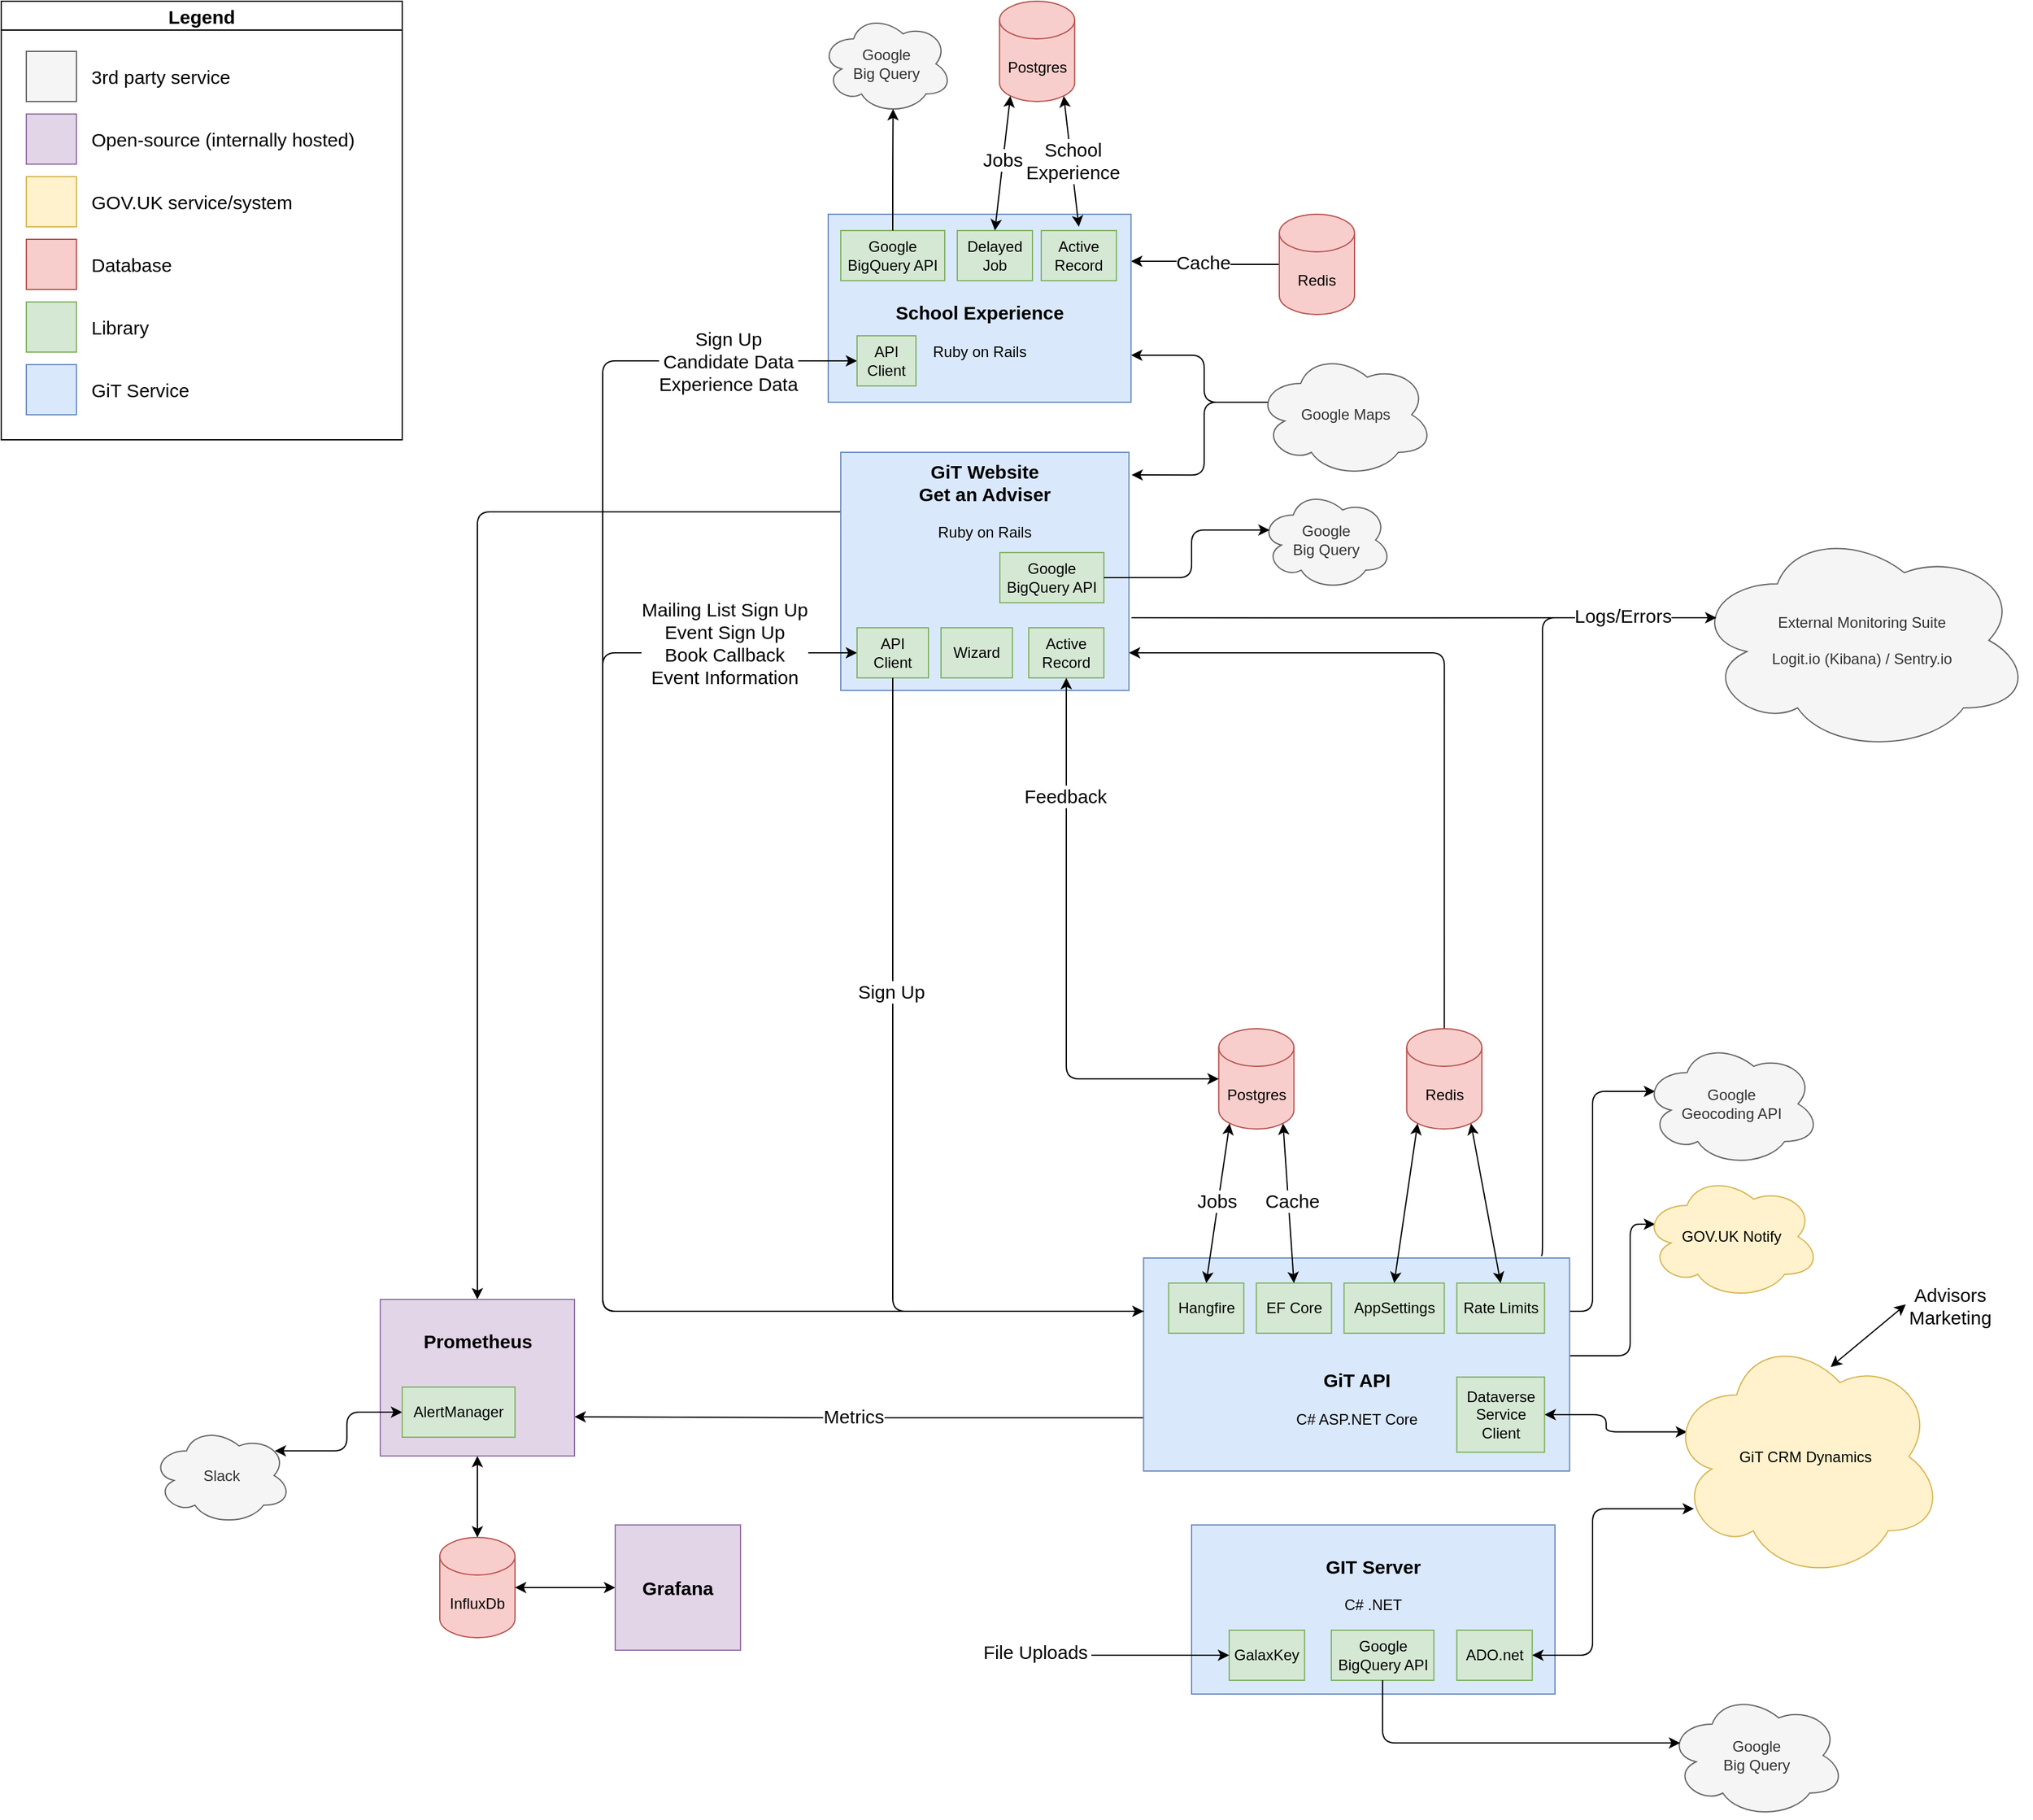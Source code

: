 <mxfile version="23.0.2" type="device">
  <diagram id="Vphf9H5Bd-LTepOV9KM0" name="Page-1">
    <mxGraphModel dx="2110" dy="1011" grid="1" gridSize="10" guides="1" tooltips="1" connect="1" arrows="1" fold="1" page="1" pageScale="1" pageWidth="3300" pageHeight="4681" math="0" shadow="0">
      <root>
        <mxCell id="0" />
        <mxCell id="1" parent="0" />
        <mxCell id="azlYYLiaOAXbLuff8arX-147" value="Legend" style="swimlane;fontSize=15;fillColor=default;swimlaneFillColor=default;" parent="1" vertex="1">
          <mxGeometry x="290" y="130" width="320" height="350" as="geometry">
            <mxRectangle x="180" y="280" width="90" height="23" as="alternateBounds" />
          </mxGeometry>
        </mxCell>
        <mxCell id="azlYYLiaOAXbLuff8arX-136" value="" style="whiteSpace=wrap;html=1;verticalAlign=top;fillColor=#f5f5f5;strokeColor=#666666;aspect=fixed;fontColor=#333333;" parent="azlYYLiaOAXbLuff8arX-147" vertex="1">
          <mxGeometry x="20" y="40" width="40" height="40" as="geometry" />
        </mxCell>
        <mxCell id="azlYYLiaOAXbLuff8arX-137" value="3rd party service" style="text;html=1;align=left;verticalAlign=middle;resizable=0;points=[];autosize=1;strokeColor=none;fillColor=none;fontSize=15;" parent="azlYYLiaOAXbLuff8arX-147" vertex="1">
          <mxGeometry x="70" y="50" width="130" height="20" as="geometry" />
        </mxCell>
        <mxCell id="azlYYLiaOAXbLuff8arX-135" value="Open-source (internally hosted)" style="text;html=1;align=left;verticalAlign=middle;resizable=0;points=[];autosize=1;strokeColor=none;fillColor=none;fontSize=15;" parent="azlYYLiaOAXbLuff8arX-147" vertex="1">
          <mxGeometry x="70.0" y="100" width="230" height="20" as="geometry" />
        </mxCell>
        <mxCell id="azlYYLiaOAXbLuff8arX-134" value="" style="whiteSpace=wrap;html=1;verticalAlign=top;fillColor=#e1d5e7;strokeColor=#9673a6;aspect=fixed;" parent="azlYYLiaOAXbLuff8arX-147" vertex="1">
          <mxGeometry x="20" y="90" width="40" height="40" as="geometry" />
        </mxCell>
        <mxCell id="azlYYLiaOAXbLuff8arX-138" value="" style="whiteSpace=wrap;html=1;verticalAlign=top;fillColor=#fff2cc;strokeColor=#d6b656;aspect=fixed;" parent="azlYYLiaOAXbLuff8arX-147" vertex="1">
          <mxGeometry x="20" y="140" width="40" height="40" as="geometry" />
        </mxCell>
        <mxCell id="azlYYLiaOAXbLuff8arX-139" value="GOV.UK service/system" style="text;html=1;align=left;verticalAlign=middle;resizable=0;points=[];autosize=1;strokeColor=none;fillColor=none;fontSize=15;" parent="azlYYLiaOAXbLuff8arX-147" vertex="1">
          <mxGeometry x="70" y="150" width="180" height="20" as="geometry" />
        </mxCell>
        <mxCell id="azlYYLiaOAXbLuff8arX-141" value="Database" style="text;html=1;align=left;verticalAlign=middle;resizable=0;points=[];autosize=1;strokeColor=none;fillColor=none;fontSize=15;" parent="azlYYLiaOAXbLuff8arX-147" vertex="1">
          <mxGeometry x="70" y="200" width="80" height="20" as="geometry" />
        </mxCell>
        <mxCell id="azlYYLiaOAXbLuff8arX-140" value="" style="whiteSpace=wrap;html=1;verticalAlign=top;fillColor=#f8cecc;strokeColor=#b85450;aspect=fixed;" parent="azlYYLiaOAXbLuff8arX-147" vertex="1">
          <mxGeometry x="20" y="190" width="40" height="40" as="geometry" />
        </mxCell>
        <mxCell id="azlYYLiaOAXbLuff8arX-142" value="" style="whiteSpace=wrap;html=1;verticalAlign=top;fillColor=#d5e8d4;strokeColor=#82b366;aspect=fixed;" parent="azlYYLiaOAXbLuff8arX-147" vertex="1">
          <mxGeometry x="20" y="240" width="40" height="40" as="geometry" />
        </mxCell>
        <mxCell id="azlYYLiaOAXbLuff8arX-143" value="Library" style="text;html=1;align=left;verticalAlign=middle;resizable=0;points=[];autosize=1;strokeColor=none;fillColor=none;fontSize=15;" parent="azlYYLiaOAXbLuff8arX-147" vertex="1">
          <mxGeometry x="70" y="250" width="60" height="20" as="geometry" />
        </mxCell>
        <mxCell id="azlYYLiaOAXbLuff8arX-145" value="GiT Service" style="text;html=1;align=left;verticalAlign=middle;resizable=0;points=[];autosize=1;strokeColor=none;fillColor=none;fontSize=15;" parent="azlYYLiaOAXbLuff8arX-147" vertex="1">
          <mxGeometry x="70" y="300" width="90" height="20" as="geometry" />
        </mxCell>
        <mxCell id="azlYYLiaOAXbLuff8arX-144" value="" style="whiteSpace=wrap;html=1;verticalAlign=top;fillColor=#dae8fc;strokeColor=#6c8ebf;aspect=fixed;" parent="azlYYLiaOAXbLuff8arX-147" vertex="1">
          <mxGeometry x="20" y="290" width="40" height="40" as="geometry" />
        </mxCell>
        <mxCell id="azlYYLiaOAXbLuff8arX-65" style="edgeStyle=orthogonalEdgeStyle;orthogonalLoop=1;jettySize=auto;html=1;exitX=1;exitY=0.25;exitDx=0;exitDy=0;entryX=0.07;entryY=0.4;entryDx=0;entryDy=0;entryPerimeter=0;fontSize=15;startArrow=none;startFill=0;endArrow=classic;endFill=1;" parent="1" source="azlYYLiaOAXbLuff8arX-1" target="azlYYLiaOAXbLuff8arX-29" edge="1">
          <mxGeometry relative="1" as="geometry">
            <Array as="points">
              <mxPoint x="1560" y="1176" />
              <mxPoint x="1560" y="1000" />
            </Array>
          </mxGeometry>
        </mxCell>
        <mxCell id="azlYYLiaOAXbLuff8arX-67" style="edgeStyle=orthogonalEdgeStyle;orthogonalLoop=1;jettySize=auto;html=1;entryX=0.07;entryY=0.4;entryDx=0;entryDy=0;entryPerimeter=0;fontSize=15;startArrow=none;startFill=0;endArrow=classic;endFill=1;exitX=0.998;exitY=0.459;exitDx=0;exitDy=0;exitPerimeter=0;" parent="1" source="azlYYLiaOAXbLuff8arX-1" target="azlYYLiaOAXbLuff8arX-5" edge="1">
          <mxGeometry relative="1" as="geometry">
            <Array as="points">
              <mxPoint x="1541" y="1303" />
              <mxPoint x="1270" y="1303" />
              <mxPoint x="1270" y="1211" />
              <mxPoint x="1590" y="1211" />
              <mxPoint x="1590" y="1106" />
            </Array>
          </mxGeometry>
        </mxCell>
        <mxCell id="azlYYLiaOAXbLuff8arX-119" style="edgeStyle=orthogonalEdgeStyle;orthogonalLoop=1;jettySize=auto;html=1;exitX=0;exitY=0.75;exitDx=0;exitDy=0;entryX=1;entryY=0.75;entryDx=0;entryDy=0;fontSize=15;startArrow=none;startFill=0;endArrow=classic;endFill=1;" parent="1" source="azlYYLiaOAXbLuff8arX-1" target="azlYYLiaOAXbLuff8arX-17" edge="1">
          <mxGeometry relative="1" as="geometry" />
        </mxCell>
        <mxCell id="azlYYLiaOAXbLuff8arX-120" value="Metrics" style="edgeLabel;html=1;align=center;verticalAlign=middle;resizable=0;points=[];fontSize=15;" parent="azlYYLiaOAXbLuff8arX-119" vertex="1" connectable="0">
          <mxGeometry x="0.022" y="-2" relative="1" as="geometry">
            <mxPoint y="1" as="offset" />
          </mxGeometry>
        </mxCell>
        <mxCell id="azlYYLiaOAXbLuff8arX-154" style="edgeStyle=orthogonalEdgeStyle;rounded=1;orthogonalLoop=1;jettySize=auto;html=1;exitX=0.933;exitY=-0.012;exitDx=0;exitDy=0;entryX=0.07;entryY=0.4;entryDx=0;entryDy=0;entryPerimeter=0;fontSize=15;startArrow=none;startFill=0;endArrow=none;endFill=0;exitPerimeter=0;" parent="1" source="azlYYLiaOAXbLuff8arX-1" target="azlYYLiaOAXbLuff8arX-128" edge="1">
          <mxGeometry relative="1" as="geometry">
            <Array as="points">
              <mxPoint x="1520" y="1131" />
              <mxPoint x="1520" y="622" />
            </Array>
          </mxGeometry>
        </mxCell>
        <mxCell id="azlYYLiaOAXbLuff8arX-1" value="&lt;b style=&quot;font-size: 15px&quot;&gt;&lt;br&gt;&lt;br&gt;&lt;br&gt;GiT API&lt;br&gt;&lt;/b&gt;&lt;br&gt;C# ASP.NET Core" style="whiteSpace=wrap;html=1;align=center;fillColor=#dae8fc;strokeColor=#6c8ebf;" parent="1" vertex="1">
          <mxGeometry x="1201.67" y="1133" width="340" height="170" as="geometry" />
        </mxCell>
        <mxCell id="azlYYLiaOAXbLuff8arX-78" style="edgeStyle=orthogonalEdgeStyle;orthogonalLoop=1;jettySize=auto;html=1;fontSize=15;startArrow=classic;startFill=1;endArrow=none;endFill=0;entryX=0.5;entryY=0;entryDx=0;entryDy=0;entryPerimeter=0;exitX=1;exitY=0.842;exitDx=0;exitDy=0;exitPerimeter=0;" parent="1" source="azlYYLiaOAXbLuff8arX-3" target="azlYYLiaOAXbLuff8arX-10" edge="1">
          <mxGeometry relative="1" as="geometry">
            <mxPoint x="1442" y="800" as="targetPoint" />
            <Array as="points">
              <mxPoint x="1190" y="650" />
              <mxPoint x="1442" y="650" />
            </Array>
            <mxPoint x="1210" y="650" as="sourcePoint" />
          </mxGeometry>
        </mxCell>
        <mxCell id="azlYYLiaOAXbLuff8arX-118" style="edgeStyle=orthogonalEdgeStyle;orthogonalLoop=1;jettySize=auto;html=1;exitX=0;exitY=0.25;exitDx=0;exitDy=0;entryX=0.5;entryY=0;entryDx=0;entryDy=0;fontSize=15;startArrow=none;startFill=0;endArrow=classic;endFill=1;" parent="1" source="azlYYLiaOAXbLuff8arX-3" target="azlYYLiaOAXbLuff8arX-17" edge="1">
          <mxGeometry relative="1" as="geometry" />
        </mxCell>
        <mxCell id="azlYYLiaOAXbLuff8arX-149" style="edgeStyle=orthogonalEdgeStyle;rounded=1;orthogonalLoop=1;jettySize=auto;html=1;exitX=1.009;exitY=0.095;exitDx=0;exitDy=0;entryX=0.07;entryY=0.4;entryDx=0;entryDy=0;entryPerimeter=0;fontSize=15;startArrow=classic;startFill=1;endArrow=none;endFill=0;exitPerimeter=0;" parent="1" source="azlYYLiaOAXbLuff8arX-3" target="azlYYLiaOAXbLuff8arX-148" edge="1">
          <mxGeometry relative="1" as="geometry">
            <Array as="points">
              <mxPoint x="1250" y="508" />
              <mxPoint x="1250" y="450" />
            </Array>
          </mxGeometry>
        </mxCell>
        <mxCell id="azlYYLiaOAXbLuff8arX-3" value="&lt;b style=&quot;font-size: 15px&quot;&gt;GiT Website&lt;br&gt;Get an Adviser&lt;br&gt;&lt;/b&gt;&lt;br&gt;Ruby on Rails" style="whiteSpace=wrap;html=1;fillColor=#dae8fc;strokeColor=#6c8ebf;verticalAlign=top;" parent="1" vertex="1">
          <mxGeometry x="960" y="490" width="230" height="190" as="geometry" />
        </mxCell>
        <mxCell id="azlYYLiaOAXbLuff8arX-5" value="GOV.UK Notify" style="ellipse;shape=cloud;whiteSpace=wrap;html=1;fillColor=#fff2cc;strokeColor=#d6b656;" parent="1" vertex="1">
          <mxGeometry x="1600" y="1066" width="141.67" height="100" as="geometry" />
        </mxCell>
        <mxCell id="azlYYLiaOAXbLuff8arX-7" value="Hangfire" style="whiteSpace=wrap;html=1;fillColor=#d5e8d4;strokeColor=#82b366;" parent="1" vertex="1">
          <mxGeometry x="1221.67" y="1153" width="60" height="40" as="geometry" />
        </mxCell>
        <mxCell id="azlYYLiaOAXbLuff8arX-8" value="EF Core" style="whiteSpace=wrap;html=1;fillColor=#d5e8d4;strokeColor=#82b366;" parent="1" vertex="1">
          <mxGeometry x="1291.67" y="1153" width="60" height="40" as="geometry" />
        </mxCell>
        <mxCell id="azlYYLiaOAXbLuff8arX-9" value="Postgres" style="shape=cylinder3;whiteSpace=wrap;html=1;boundedLbl=1;backgroundOutline=1;size=15;fillColor=#f8cecc;strokeColor=#b85450;" parent="1" vertex="1">
          <mxGeometry x="1261.67" y="950" width="60" height="80" as="geometry" />
        </mxCell>
        <mxCell id="azlYYLiaOAXbLuff8arX-10" value="Redis" style="shape=cylinder3;whiteSpace=wrap;html=1;boundedLbl=1;backgroundOutline=1;size=15;fillColor=#f8cecc;strokeColor=#b85450;" parent="1" vertex="1">
          <mxGeometry x="1411.67" y="950" width="60" height="80" as="geometry" />
        </mxCell>
        <mxCell id="azlYYLiaOAXbLuff8arX-11" value="AppSettings" style="whiteSpace=wrap;html=1;fillColor=#d5e8d4;strokeColor=#82b366;" parent="1" vertex="1">
          <mxGeometry x="1361.67" y="1153" width="80" height="40" as="geometry" />
        </mxCell>
        <mxCell id="azlYYLiaOAXbLuff8arX-32" style="edgeStyle=orthogonalEdgeStyle;orthogonalLoop=1;jettySize=auto;html=1;exitX=0.5;exitY=1;exitDx=0;exitDy=0;entryX=0.5;entryY=0;entryDx=0;entryDy=0;entryPerimeter=0;fontSize=15;startArrow=classic;startFill=1;endArrow=classic;endFill=1;" parent="1" source="azlYYLiaOAXbLuff8arX-17" target="azlYYLiaOAXbLuff8arX-31" edge="1">
          <mxGeometry relative="1" as="geometry" />
        </mxCell>
        <mxCell id="azlYYLiaOAXbLuff8arX-17" value="&lt;b&gt;&lt;font style=&quot;font-size: 15px&quot;&gt;&lt;br&gt;Prometheus&lt;/font&gt;&lt;/b&gt;" style="whiteSpace=wrap;html=1;verticalAlign=top;fillColor=#e1d5e7;strokeColor=#9673a6;" parent="1" vertex="1">
          <mxGeometry x="592.5" y="1166" width="155" height="125" as="geometry" />
        </mxCell>
        <mxCell id="azlYYLiaOAXbLuff8arX-18" value="Rate Limits" style="whiteSpace=wrap;html=1;fillColor=#d5e8d4;strokeColor=#82b366;" parent="1" vertex="1">
          <mxGeometry x="1451.67" y="1153" width="70" height="40" as="geometry" />
        </mxCell>
        <mxCell id="azlYYLiaOAXbLuff8arX-25" style="edgeStyle=orthogonalEdgeStyle;orthogonalLoop=1;jettySize=auto;html=1;exitX=1;exitY=0.5;exitDx=0;exitDy=0;entryX=0.07;entryY=0.4;entryDx=0;entryDy=0;entryPerimeter=0;startArrow=classic;startFill=1;endArrow=classic;endFill=1;" parent="1" source="azlYYLiaOAXbLuff8arX-21" target="azlYYLiaOAXbLuff8arX-23" edge="1">
          <mxGeometry relative="1" as="geometry" />
        </mxCell>
        <mxCell id="azlYYLiaOAXbLuff8arX-21" value="Dataverse&lt;br&gt;Service&lt;br&gt;Client" style="whiteSpace=wrap;html=1;fillColor=#d5e8d4;strokeColor=#82b366;" parent="1" vertex="1">
          <mxGeometry x="1451.67" y="1228" width="70" height="60" as="geometry" />
        </mxCell>
        <mxCell id="azlYYLiaOAXbLuff8arX-23" value="GiT CRM Dynamics" style="ellipse;shape=cloud;whiteSpace=wrap;html=1;fillColor=#fff2cc;strokeColor=#d6b656;" parent="1" vertex="1">
          <mxGeometry x="1620" y="1193" width="220" height="197" as="geometry" />
        </mxCell>
        <mxCell id="azlYYLiaOAXbLuff8arX-29" value="Google &lt;br&gt;Geocoding API" style="ellipse;shape=cloud;whiteSpace=wrap;html=1;fillColor=#f5f5f5;fontColor=#333333;strokeColor=#666666;" parent="1" vertex="1">
          <mxGeometry x="1600" y="960" width="141.67" height="100" as="geometry" />
        </mxCell>
        <mxCell id="azlYYLiaOAXbLuff8arX-35" style="edgeStyle=orthogonalEdgeStyle;orthogonalLoop=1;jettySize=auto;html=1;exitX=1;exitY=0.5;exitDx=0;exitDy=0;exitPerimeter=0;entryX=0;entryY=0.5;entryDx=0;entryDy=0;fontSize=15;startArrow=classic;startFill=1;endArrow=classic;endFill=1;" parent="1" source="azlYYLiaOAXbLuff8arX-31" target="azlYYLiaOAXbLuff8arX-34" edge="1">
          <mxGeometry relative="1" as="geometry" />
        </mxCell>
        <mxCell id="azlYYLiaOAXbLuff8arX-31" value="InfluxDb" style="shape=cylinder3;whiteSpace=wrap;html=1;boundedLbl=1;backgroundOutline=1;size=15;fillColor=#f8cecc;strokeColor=#b85450;" parent="1" vertex="1">
          <mxGeometry x="640" y="1356" width="60" height="80" as="geometry" />
        </mxCell>
        <mxCell id="azlYYLiaOAXbLuff8arX-34" value="Grafana" style="whiteSpace=wrap;html=1;aspect=fixed;fontStyle=1;fontSize=15;fillColor=#e1d5e7;strokeColor=#9673a6;" parent="1" vertex="1">
          <mxGeometry x="780" y="1346" width="100" height="100" as="geometry" />
        </mxCell>
        <mxCell id="azlYYLiaOAXbLuff8arX-38" style="edgeStyle=orthogonalEdgeStyle;orthogonalLoop=1;jettySize=auto;html=1;exitX=0;exitY=0.5;exitDx=0;exitDy=0;entryX=0.88;entryY=0.25;entryDx=0;entryDy=0;entryPerimeter=0;fontSize=15;startArrow=classic;startFill=1;endArrow=classic;endFill=1;" parent="1" source="azlYYLiaOAXbLuff8arX-36" target="azlYYLiaOAXbLuff8arX-37" edge="1">
          <mxGeometry relative="1" as="geometry" />
        </mxCell>
        <mxCell id="azlYYLiaOAXbLuff8arX-36" value="AlertManager" style="whiteSpace=wrap;html=1;fillColor=#d5e8d4;strokeColor=#82b366;" parent="1" vertex="1">
          <mxGeometry x="610" y="1236" width="90" height="40" as="geometry" />
        </mxCell>
        <mxCell id="azlYYLiaOAXbLuff8arX-37" value="Slack" style="ellipse;shape=cloud;whiteSpace=wrap;html=1;fillColor=#f5f5f5;fontColor=#333333;strokeColor=#666666;" parent="1" vertex="1">
          <mxGeometry x="410" y="1267.18" width="111.67" height="78.82" as="geometry" />
        </mxCell>
        <mxCell id="azlYYLiaOAXbLuff8arX-90" style="edgeStyle=orthogonalEdgeStyle;orthogonalLoop=1;jettySize=auto;html=1;exitX=1;exitY=0.25;exitDx=0;exitDy=0;entryX=0;entryY=0.5;entryDx=0;entryDy=0;entryPerimeter=0;fontSize=15;startArrow=classic;startFill=1;endArrow=none;endFill=0;" parent="1" source="azlYYLiaOAXbLuff8arX-48" target="azlYYLiaOAXbLuff8arX-89" edge="1">
          <mxGeometry relative="1" as="geometry" />
        </mxCell>
        <mxCell id="azlYYLiaOAXbLuff8arX-91" value="Cache" style="edgeLabel;html=1;align=center;verticalAlign=middle;resizable=0;points=[];fontSize=15;" parent="azlYYLiaOAXbLuff8arX-90" vertex="1" connectable="0">
          <mxGeometry x="0.007" y="-2" relative="1" as="geometry">
            <mxPoint y="-2" as="offset" />
          </mxGeometry>
        </mxCell>
        <mxCell id="azlYYLiaOAXbLuff8arX-152" style="edgeStyle=orthogonalEdgeStyle;rounded=1;orthogonalLoop=1;jettySize=auto;html=1;exitX=1;exitY=0.75;exitDx=0;exitDy=0;entryX=0.07;entryY=0.4;entryDx=0;entryDy=0;entryPerimeter=0;fontSize=15;startArrow=classic;startFill=1;endArrow=none;endFill=0;" parent="1" source="azlYYLiaOAXbLuff8arX-48" target="azlYYLiaOAXbLuff8arX-148" edge="1">
          <mxGeometry relative="1" as="geometry">
            <Array as="points">
              <mxPoint x="1250" y="413" />
              <mxPoint x="1250" y="450" />
            </Array>
          </mxGeometry>
        </mxCell>
        <mxCell id="azlYYLiaOAXbLuff8arX-48" value="&lt;span style=&quot;font-size: 15px&quot;&gt;&lt;b&gt;&lt;br&gt;&lt;br&gt;School Experience&lt;br&gt;&lt;/b&gt;&lt;/span&gt;&lt;br&gt;Ruby on Rails" style="whiteSpace=wrap;html=1;fillColor=#dae8fc;strokeColor=#6c8ebf;" parent="1" vertex="1">
          <mxGeometry x="950" y="300" width="241.67" height="150" as="geometry" />
        </mxCell>
        <mxCell id="azlYYLiaOAXbLuff8arX-61" value="" style="endArrow=classic;startArrow=classic;html=1;fontSize=15;entryX=0.5;entryY=0;entryDx=0;entryDy=0;exitX=0.145;exitY=1;exitDx=0;exitDy=-4.35;exitPerimeter=0;" parent="1" source="azlYYLiaOAXbLuff8arX-9" target="azlYYLiaOAXbLuff8arX-7" edge="1">
          <mxGeometry width="50" height="50" relative="1" as="geometry">
            <mxPoint x="1201.67" y="1040" as="sourcePoint" />
            <mxPoint x="1381.67" y="1250" as="targetPoint" />
          </mxGeometry>
        </mxCell>
        <mxCell id="azlYYLiaOAXbLuff8arX-73" value="Jobs" style="edgeLabel;html=1;align=center;verticalAlign=middle;resizable=0;points=[];fontSize=15;" parent="azlYYLiaOAXbLuff8arX-61" vertex="1" connectable="0">
          <mxGeometry x="-0.032" y="-2" relative="1" as="geometry">
            <mxPoint as="offset" />
          </mxGeometry>
        </mxCell>
        <mxCell id="azlYYLiaOAXbLuff8arX-62" value="" style="endArrow=classic;startArrow=classic;html=1;fontSize=15;entryX=0.5;entryY=0;entryDx=0;entryDy=0;exitX=0.855;exitY=1;exitDx=0;exitDy=-4.35;exitPerimeter=0;" parent="1" source="azlYYLiaOAXbLuff8arX-9" target="azlYYLiaOAXbLuff8arX-8" edge="1">
          <mxGeometry width="50" height="50" relative="1" as="geometry">
            <mxPoint x="1381.67" y="1040" as="sourcePoint" />
            <mxPoint x="1261.67" y="1130" as="targetPoint" />
          </mxGeometry>
        </mxCell>
        <mxCell id="azlYYLiaOAXbLuff8arX-74" value="Cache" style="edgeLabel;html=1;align=center;verticalAlign=middle;resizable=0;points=[];fontSize=15;" parent="azlYYLiaOAXbLuff8arX-62" vertex="1" connectable="0">
          <mxGeometry x="-0.033" y="4" relative="1" as="geometry">
            <mxPoint x="-1" as="offset" />
          </mxGeometry>
        </mxCell>
        <mxCell id="azlYYLiaOAXbLuff8arX-63" value="" style="endArrow=classic;startArrow=classic;html=1;fontSize=15;exitX=0.145;exitY=1;exitDx=0;exitDy=-4.35;exitPerimeter=0;entryX=0.5;entryY=0;entryDx=0;entryDy=0;" parent="1" source="azlYYLiaOAXbLuff8arX-10" target="azlYYLiaOAXbLuff8arX-11" edge="1">
          <mxGeometry width="50" height="50" relative="1" as="geometry">
            <mxPoint x="1381.67" y="1020" as="sourcePoint" />
            <mxPoint x="1401.67" y="1120" as="targetPoint" />
          </mxGeometry>
        </mxCell>
        <mxCell id="azlYYLiaOAXbLuff8arX-64" value="" style="endArrow=classic;startArrow=classic;html=1;fontSize=15;exitX=0.855;exitY=1;exitDx=0;exitDy=-4.35;exitPerimeter=0;entryX=0.5;entryY=0;entryDx=0;entryDy=0;" parent="1" source="azlYYLiaOAXbLuff8arX-10" target="azlYYLiaOAXbLuff8arX-18" edge="1">
          <mxGeometry width="50" height="50" relative="1" as="geometry">
            <mxPoint x="1471.67" y="1050" as="sourcePoint" />
            <mxPoint x="1411.67" y="1130" as="targetPoint" />
          </mxGeometry>
        </mxCell>
        <mxCell id="azlYYLiaOAXbLuff8arX-80" value="Postgres" style="shape=cylinder3;whiteSpace=wrap;html=1;boundedLbl=1;backgroundOutline=1;size=15;fillColor=#f8cecc;strokeColor=#b85450;" parent="1" vertex="1">
          <mxGeometry x="1086.67" y="130" width="60" height="80" as="geometry" />
        </mxCell>
        <mxCell id="azlYYLiaOAXbLuff8arX-83" value="" style="endArrow=classic;startArrow=classic;html=1;fontSize=15;exitX=0.855;exitY=1;exitDx=0;exitDy=-4.35;exitPerimeter=0;" parent="1" source="azlYYLiaOAXbLuff8arX-80" edge="1">
          <mxGeometry width="50" height="50" relative="1" as="geometry">
            <mxPoint x="1191.67" y="150.0" as="sourcePoint" />
            <mxPoint x="1150" y="310" as="targetPoint" />
          </mxGeometry>
        </mxCell>
        <mxCell id="azlYYLiaOAXbLuff8arX-146" value="School&lt;br&gt;Experience" style="edgeLabel;html=1;align=center;verticalAlign=middle;resizable=0;points=[];fontSize=15;" parent="azlYYLiaOAXbLuff8arX-83" vertex="1" connectable="0">
          <mxGeometry x="-0.013" y="1" relative="1" as="geometry">
            <mxPoint as="offset" />
          </mxGeometry>
        </mxCell>
        <mxCell id="azlYYLiaOAXbLuff8arX-84" value="Delayed Job" style="whiteSpace=wrap;html=1;fillColor=#d5e8d4;strokeColor=#82b366;" parent="1" vertex="1">
          <mxGeometry x="1053" y="313" width="60" height="40" as="geometry" />
        </mxCell>
        <mxCell id="azlYYLiaOAXbLuff8arX-86" value="" style="endArrow=classic;startArrow=classic;html=1;fontSize=15;exitX=0.145;exitY=1;exitDx=0;exitDy=-4.35;exitPerimeter=0;entryX=0.5;entryY=0;entryDx=0;entryDy=0;" parent="1" source="azlYYLiaOAXbLuff8arX-80" target="azlYYLiaOAXbLuff8arX-84" edge="1">
          <mxGeometry width="50" height="50" relative="1" as="geometry">
            <mxPoint x="1147.97" y="215.65" as="sourcePoint" />
            <mxPoint x="1164.17" y="310" as="targetPoint" />
          </mxGeometry>
        </mxCell>
        <mxCell id="azlYYLiaOAXbLuff8arX-87" value="Jobs" style="edgeLabel;html=1;align=center;verticalAlign=middle;resizable=0;points=[];fontSize=15;" parent="azlYYLiaOAXbLuff8arX-86" vertex="1" connectable="0">
          <mxGeometry x="-0.062" y="-1" relative="1" as="geometry">
            <mxPoint as="offset" />
          </mxGeometry>
        </mxCell>
        <mxCell id="azlYYLiaOAXbLuff8arX-88" value="Active&lt;br&gt;Record" style="whiteSpace=wrap;html=1;fillColor=#d5e8d4;strokeColor=#82b366;" parent="1" vertex="1">
          <mxGeometry x="1120" y="313" width="60" height="40" as="geometry" />
        </mxCell>
        <mxCell id="azlYYLiaOAXbLuff8arX-89" value="Redis" style="shape=cylinder3;whiteSpace=wrap;html=1;boundedLbl=1;backgroundOutline=1;size=15;fillColor=#f8cecc;strokeColor=#b85450;" parent="1" vertex="1">
          <mxGeometry x="1310" y="300" width="60" height="80" as="geometry" />
        </mxCell>
        <mxCell id="azlYYLiaOAXbLuff8arX-105" value="Active&lt;br&gt;Record" style="whiteSpace=wrap;html=1;fillColor=#d5e8d4;strokeColor=#82b366;" parent="1" vertex="1">
          <mxGeometry x="1110" y="630" width="60" height="40" as="geometry" />
        </mxCell>
        <mxCell id="azlYYLiaOAXbLuff8arX-68" style="edgeStyle=orthogonalEdgeStyle;orthogonalLoop=1;jettySize=auto;html=1;exitX=0.5;exitY=1;exitDx=0;exitDy=0;entryX=0;entryY=0.5;entryDx=0;entryDy=0;entryPerimeter=0;fontSize=15;startArrow=classic;startFill=1;endArrow=classic;endFill=1;" parent="1" source="azlYYLiaOAXbLuff8arX-105" target="azlYYLiaOAXbLuff8arX-9" edge="1">
          <mxGeometry relative="1" as="geometry" />
        </mxCell>
        <mxCell id="azlYYLiaOAXbLuff8arX-70" value="Feedback" style="edgeLabel;html=1;align=center;verticalAlign=middle;resizable=0;points=[];fontSize=15;" parent="azlYYLiaOAXbLuff8arX-68" vertex="1" connectable="0">
          <mxGeometry x="-0.577" y="-1" relative="1" as="geometry">
            <mxPoint as="offset" />
          </mxGeometry>
        </mxCell>
        <mxCell id="azlYYLiaOAXbLuff8arX-112" style="edgeStyle=orthogonalEdgeStyle;orthogonalLoop=1;jettySize=auto;html=1;exitX=0;exitY=0.5;exitDx=0;exitDy=0;fontSize=15;startArrow=classic;startFill=1;endArrow=none;endFill=0;entryX=0;entryY=0.25;entryDx=0;entryDy=0;" parent="1" source="azlYYLiaOAXbLuff8arX-106" target="azlYYLiaOAXbLuff8arX-1" edge="1">
          <mxGeometry relative="1" as="geometry">
            <mxPoint x="997" y="1180" as="targetPoint" />
            <Array as="points">
              <mxPoint x="770" y="650" />
              <mxPoint x="770" y="1176" />
            </Array>
          </mxGeometry>
        </mxCell>
        <mxCell id="azlYYLiaOAXbLuff8arX-113" value="Mailing List Sign Up&lt;br&gt;Event Sign Up&lt;br&gt;Book Callback&lt;br&gt;Event Information" style="edgeLabel;html=1;align=center;verticalAlign=middle;resizable=0;points=[];fontSize=15;" parent="azlYYLiaOAXbLuff8arX-112" vertex="1" connectable="0">
          <mxGeometry x="-0.244" y="-1" relative="1" as="geometry">
            <mxPoint x="98" y="-244" as="offset" />
          </mxGeometry>
        </mxCell>
        <mxCell id="azlYYLiaOAXbLuff8arX-106" value="API&lt;br&gt;Client" style="whiteSpace=wrap;html=1;fillColor=#d5e8d4;strokeColor=#82b366;" parent="1" vertex="1">
          <mxGeometry x="973" y="630" width="57" height="40" as="geometry" />
        </mxCell>
        <mxCell id="azlYYLiaOAXbLuff8arX-114" style="edgeStyle=orthogonalEdgeStyle;orthogonalLoop=1;jettySize=auto;html=1;exitX=0;exitY=0.5;exitDx=0;exitDy=0;fontSize=15;startArrow=classic;startFill=1;endArrow=none;endFill=0;entryX=0;entryY=0.25;entryDx=0;entryDy=0;" parent="1" source="azlYYLiaOAXbLuff8arX-108" target="azlYYLiaOAXbLuff8arX-1" edge="1">
          <mxGeometry relative="1" as="geometry">
            <mxPoint x="860" y="670" as="targetPoint" />
            <Array as="points">
              <mxPoint x="770" y="417" />
              <mxPoint x="770" y="1176" />
            </Array>
          </mxGeometry>
        </mxCell>
        <mxCell id="azlYYLiaOAXbLuff8arX-115" value="Sign Up&lt;br&gt;Candidate Data&lt;br&gt;Experience Data" style="edgeLabel;html=1;align=center;verticalAlign=middle;resizable=0;points=[];fontSize=15;" parent="azlYYLiaOAXbLuff8arX-114" vertex="1" connectable="0">
          <mxGeometry x="0.027" y="1" relative="1" as="geometry">
            <mxPoint x="99" y="-513" as="offset" />
          </mxGeometry>
        </mxCell>
        <mxCell id="azlYYLiaOAXbLuff8arX-108" value="API&lt;br&gt;Client" style="whiteSpace=wrap;html=1;fillColor=#d5e8d4;strokeColor=#82b366;" parent="1" vertex="1">
          <mxGeometry x="973" y="397" width="47" height="40" as="geometry" />
        </mxCell>
        <mxCell id="azlYYLiaOAXbLuff8arX-110" style="edgeStyle=orthogonalEdgeStyle;orthogonalLoop=1;jettySize=auto;html=1;exitX=0.5;exitY=1;exitDx=0;exitDy=0;entryX=0;entryY=0.25;entryDx=0;entryDy=0;fontSize=15;startArrow=none;startFill=0;endArrow=classic;endFill=1;" parent="1" source="azlYYLiaOAXbLuff8arX-106" target="azlYYLiaOAXbLuff8arX-1" edge="1">
          <mxGeometry relative="1" as="geometry" />
        </mxCell>
        <mxCell id="azlYYLiaOAXbLuff8arX-111" value="Sign Up" style="edgeLabel;html=1;align=center;verticalAlign=middle;resizable=0;points=[];fontSize=15;" parent="azlYYLiaOAXbLuff8arX-110" vertex="1" connectable="0">
          <mxGeometry x="-0.293" y="-2" relative="1" as="geometry">
            <mxPoint as="offset" />
          </mxGeometry>
        </mxCell>
        <mxCell id="azlYYLiaOAXbLuff8arX-128" value="External Monitoring Suite&lt;br&gt;&lt;br&gt;Logit.io (Kibana) / Sentry.io" style="ellipse;shape=cloud;whiteSpace=wrap;html=1;fillColor=#f5f5f5;fontColor=#333333;strokeColor=#666666;" parent="1" vertex="1">
          <mxGeometry x="1640" y="550" width="270" height="180" as="geometry" />
        </mxCell>
        <mxCell id="azlYYLiaOAXbLuff8arX-148" value="Google Maps" style="ellipse;shape=cloud;whiteSpace=wrap;html=1;fillColor=#f5f5f5;fontColor=#333333;strokeColor=#666666;" parent="1" vertex="1">
          <mxGeometry x="1291.67" y="410" width="141.67" height="100" as="geometry" />
        </mxCell>
        <mxCell id="azlYYLiaOAXbLuff8arX-151" value="Wizard" style="whiteSpace=wrap;html=1;fillColor=#d5e8d4;strokeColor=#82b366;" parent="1" vertex="1">
          <mxGeometry x="1040" y="630" width="57" height="40" as="geometry" />
        </mxCell>
        <mxCell id="azlYYLiaOAXbLuff8arX-124" style="edgeStyle=orthogonalEdgeStyle;orthogonalLoop=1;jettySize=auto;html=1;exitX=1.009;exitY=0.695;exitDx=0;exitDy=0;fontSize=15;startArrow=none;startFill=0;endArrow=classic;endFill=1;entryX=0.07;entryY=0.4;entryDx=0;entryDy=0;entryPerimeter=0;exitPerimeter=0;" parent="1" source="azlYYLiaOAXbLuff8arX-3" target="azlYYLiaOAXbLuff8arX-128" edge="1">
          <mxGeometry relative="1" as="geometry">
            <mxPoint x="1460" y="585" as="targetPoint" />
          </mxGeometry>
        </mxCell>
        <mxCell id="azlYYLiaOAXbLuff8arX-133" value="Logs/Errors" style="edgeLabel;html=1;align=center;verticalAlign=middle;resizable=0;points=[];fontSize=15;" parent="azlYYLiaOAXbLuff8arX-124" vertex="1" connectable="0">
          <mxGeometry x="0.648" y="2" relative="1" as="geometry">
            <mxPoint x="7" as="offset" />
          </mxGeometry>
        </mxCell>
        <mxCell id="F0voYqfVPytVJyNhw2S8-1" value="Google&lt;br&gt;Big Query" style="ellipse;shape=cloud;whiteSpace=wrap;html=1;fillColor=#f5f5f5;fontColor=#333333;strokeColor=#666666;" parent="1" vertex="1">
          <mxGeometry x="1620.0" y="1480" width="141.67" height="100" as="geometry" />
        </mxCell>
        <mxCell id="JabGMXBnKtXuS10o21C--1" value="&lt;span style=&quot;font-size: 15px&quot;&gt;&lt;b&gt;&lt;br&gt;GIT Server&lt;br&gt;&lt;/b&gt;&lt;/span&gt;&lt;br&gt;C# .NET" style="whiteSpace=wrap;html=1;verticalAlign=top;fillColor=#dae8fc;strokeColor=#6c8ebf;" parent="1" vertex="1">
          <mxGeometry x="1240" y="1346" width="290" height="135" as="geometry" />
        </mxCell>
        <mxCell id="JabGMXBnKtXuS10o21C--2" value="GalaxKey" style="whiteSpace=wrap;html=1;fillColor=#d5e8d4;strokeColor=#82b366;" parent="1" vertex="1">
          <mxGeometry x="1270" y="1430" width="60.17" height="40" as="geometry" />
        </mxCell>
        <mxCell id="JabGMXBnKtXuS10o21C--4" value="ADO.net" style="whiteSpace=wrap;html=1;fillColor=#d5e8d4;strokeColor=#82b366;" parent="1" vertex="1">
          <mxGeometry x="1451.67" y="1430" width="60.17" height="40" as="geometry" />
        </mxCell>
        <mxCell id="JabGMXBnKtXuS10o21C--5" style="edgeStyle=orthogonalEdgeStyle;orthogonalLoop=1;jettySize=auto;html=1;startArrow=classic;startFill=1;endArrow=classic;endFill=1;entryX=0.095;entryY=0.711;entryDx=0;entryDy=0;entryPerimeter=0;exitX=1;exitY=0.5;exitDx=0;exitDy=0;" parent="1" source="JabGMXBnKtXuS10o21C--4" target="azlYYLiaOAXbLuff8arX-23" edge="1">
          <mxGeometry relative="1" as="geometry">
            <mxPoint x="1560" y="1430" as="sourcePoint" />
            <mxPoint x="1640" y="1430.0" as="targetPoint" />
            <Array as="points">
              <mxPoint x="1560" y="1450" />
              <mxPoint x="1560" y="1333" />
            </Array>
          </mxGeometry>
        </mxCell>
        <mxCell id="JabGMXBnKtXuS10o21C--10" value="Advisors&lt;br&gt;Marketing" style="edgeLabel;html=1;align=center;verticalAlign=middle;resizable=0;points=[];fontSize=15;" parent="1" vertex="1" connectable="0">
          <mxGeometry x="1900" y="1160" as="geometry">
            <mxPoint x="-55" y="11" as="offset" />
          </mxGeometry>
        </mxCell>
        <mxCell id="JabGMXBnKtXuS10o21C--12" value="" style="endArrow=classic;startArrow=classic;html=1;rounded=0;" parent="1" edge="1">
          <mxGeometry width="50" height="50" relative="1" as="geometry">
            <mxPoint x="1750" y="1220" as="sourcePoint" />
            <mxPoint x="1810" y="1170" as="targetPoint" />
          </mxGeometry>
        </mxCell>
        <mxCell id="JabGMXBnKtXuS10o21C--13" value="Google&lt;br&gt;BigQuery API" style="whiteSpace=wrap;html=1;fillColor=#d5e8d4;strokeColor=#82b366;" parent="1" vertex="1">
          <mxGeometry x="1351.5" y="1430" width="81.84" height="40" as="geometry" />
        </mxCell>
        <mxCell id="JabGMXBnKtXuS10o21C--14" style="edgeStyle=orthogonalEdgeStyle;orthogonalLoop=1;jettySize=auto;html=1;entryX=0.07;entryY=0.4;entryDx=0;entryDy=0;entryPerimeter=0;startArrow=none;startFill=0;endArrow=classic;endFill=1;exitX=0.5;exitY=1;exitDx=0;exitDy=0;" parent="1" source="JabGMXBnKtXuS10o21C--13" target="F0voYqfVPytVJyNhw2S8-1" edge="1">
          <mxGeometry relative="1" as="geometry">
            <mxPoint x="1390" y="1490" as="sourcePoint" />
            <mxPoint x="1538.62" y="1530.0" as="targetPoint" />
            <Array as="points">
              <mxPoint x="1392" y="1520" />
            </Array>
          </mxGeometry>
        </mxCell>
        <mxCell id="JabGMXBnKtXuS10o21C--15" value="File Uploads" style="edgeLabel;html=1;align=center;verticalAlign=middle;resizable=0;points=[];fontSize=15;" parent="1" vertex="1" connectable="0">
          <mxGeometry x="1170" y="1436" as="geometry">
            <mxPoint x="-55" y="11" as="offset" />
          </mxGeometry>
        </mxCell>
        <mxCell id="JabGMXBnKtXuS10o21C--16" value="" style="endArrow=classic;html=1;rounded=0;" parent="1" target="JabGMXBnKtXuS10o21C--2" edge="1">
          <mxGeometry width="50" height="50" relative="1" as="geometry">
            <mxPoint x="1160" y="1450" as="sourcePoint" />
            <mxPoint x="1210" y="1396" as="targetPoint" />
          </mxGeometry>
        </mxCell>
        <mxCell id="VQJhVXHdlUJEQv-9IwC7-3" value="Google BigQuery API" style="whiteSpace=wrap;html=1;fillColor=#d5e8d4;strokeColor=#82b366;" vertex="1" parent="1">
          <mxGeometry x="1087" y="570" width="83" height="40" as="geometry" />
        </mxCell>
        <mxCell id="VQJhVXHdlUJEQv-9IwC7-4" value="Google&lt;br&gt;Big Query" style="ellipse;shape=cloud;whiteSpace=wrap;html=1;fillColor=#f5f5f5;fontColor=#333333;strokeColor=#666666;" vertex="1" parent="1">
          <mxGeometry x="1294.85" y="520" width="105.15" height="80" as="geometry" />
        </mxCell>
        <mxCell id="VQJhVXHdlUJEQv-9IwC7-5" style="edgeStyle=orthogonalEdgeStyle;orthogonalLoop=1;jettySize=auto;html=1;entryX=0.07;entryY=0.4;entryDx=0;entryDy=0;entryPerimeter=0;startArrow=none;startFill=0;endArrow=classic;endFill=1;exitX=1;exitY=0.5;exitDx=0;exitDy=0;" edge="1" parent="1" target="VQJhVXHdlUJEQv-9IwC7-4" source="VQJhVXHdlUJEQv-9IwC7-3">
          <mxGeometry relative="1" as="geometry">
            <mxPoint x="1066.85" y="510" as="sourcePoint" />
            <mxPoint x="1213.47" y="570.0" as="targetPoint" />
            <Array as="points">
              <mxPoint x="1240" y="590" />
              <mxPoint x="1240" y="552" />
            </Array>
          </mxGeometry>
        </mxCell>
        <mxCell id="VQJhVXHdlUJEQv-9IwC7-6" value="Google BigQuery API" style="whiteSpace=wrap;html=1;fillColor=#d5e8d4;strokeColor=#82b366;" vertex="1" parent="1">
          <mxGeometry x="960" y="313" width="83" height="40" as="geometry" />
        </mxCell>
        <mxCell id="VQJhVXHdlUJEQv-9IwC7-7" value="Google&lt;br&gt;Big Query" style="ellipse;shape=cloud;whiteSpace=wrap;html=1;fillColor=#f5f5f5;fontColor=#333333;strokeColor=#666666;" vertex="1" parent="1">
          <mxGeometry x="943.93" y="140" width="105.15" height="80" as="geometry" />
        </mxCell>
        <mxCell id="VQJhVXHdlUJEQv-9IwC7-8" style="edgeStyle=orthogonalEdgeStyle;orthogonalLoop=1;jettySize=auto;html=1;entryX=0.55;entryY=0.95;entryDx=0;entryDy=0;entryPerimeter=0;startArrow=none;startFill=0;endArrow=classic;endFill=1;exitX=0.5;exitY=0;exitDx=0;exitDy=0;" edge="1" parent="1" source="VQJhVXHdlUJEQv-9IwC7-6" target="VQJhVXHdlUJEQv-9IwC7-7">
          <mxGeometry relative="1" as="geometry">
            <mxPoint x="870" y="278" as="sourcePoint" />
            <mxPoint x="1002" y="240" as="targetPoint" />
            <Array as="points" />
          </mxGeometry>
        </mxCell>
      </root>
    </mxGraphModel>
  </diagram>
</mxfile>
